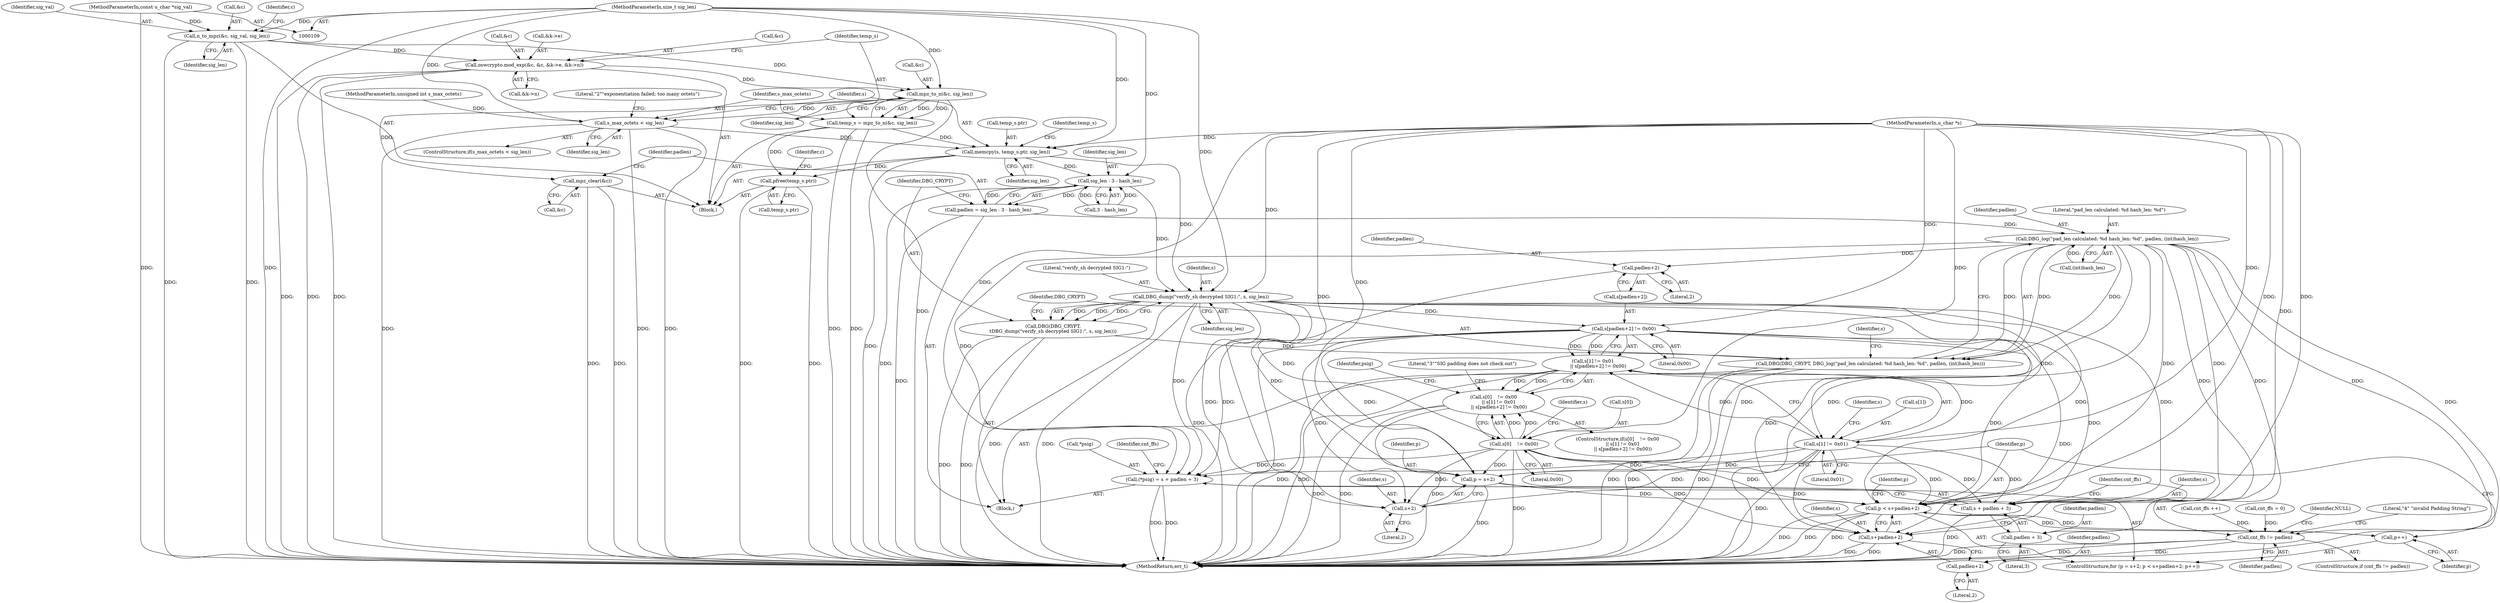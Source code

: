 digraph "0_Openswan_9eaa6c2a823c1d2b58913506a15f9474bf857a3d@API" {
"1000127" [label="(Call,oswcrypto.mod_exp(&c, &c, &k->e, &k->n))"];
"1000122" [label="(Call,n_to_mpz(&c, sig_val, sig_len))"];
"1000115" [label="(MethodParameterIn,const u_char *sig_val)"];
"1000116" [label="(MethodParameterIn,size_t sig_len)"];
"1000142" [label="(Call,mpz_to_n(&c, sig_len))"];
"1000140" [label="(Call,temp_s = mpz_to_n(&c, sig_len))"];
"1000153" [label="(Call,memcpy(s, temp_s.ptr, sig_len))"];
"1000159" [label="(Call,pfree(temp_s.ptr))"];
"1000168" [label="(Call,sig_len - 3 - hash_len)"];
"1000166" [label="(Call,padlen = sig_len - 3 - hash_len)"];
"1000181" [label="(Call,DBG_log(\"pad_len calculated: %d hash_len: %d\", padlen, (int)hash_len))"];
"1000179" [label="(Call,DBG(DBG_CRYPT, DBG_log(\"pad_len calculated: %d hash_len: %d\", padlen, (int)hash_len)))"];
"1000203" [label="(Call,padlen+2)"];
"1000210" [label="(Call,(*psig) = s + padlen + 3)"];
"1000213" [label="(Call,s + padlen + 3)"];
"1000215" [label="(Call,padlen + 3)"];
"1000230" [label="(Call,p < s+padlen+2)"];
"1000237" [label="(Call,p++)"];
"1000232" [label="(Call,s+padlen+2)"];
"1000234" [label="(Call,padlen+2)"];
"1000247" [label="(Call,cnt_ffs != padlen)"];
"1000175" [label="(Call,DBG_dump(\"verify_sh decrypted SIG1:\", s, sig_len))"];
"1000173" [label="(Call,DBG(DBG_CRYPT,\n\tDBG_dump(\"verify_sh decrypted SIG1:\", s, sig_len)))"];
"1000189" [label="(Call,s[0]    != 0x00)"];
"1000188" [label="(Call,s[0]    != 0x00\n       || s[1] != 0x01\n       || s[padlen+2] != 0x00)"];
"1000225" [label="(Call,p = s+2)"];
"1000227" [label="(Call,s+2)"];
"1000195" [label="(Call,s[1] != 0x01)"];
"1000194" [label="(Call,s[1] != 0x01\n       || s[padlen+2] != 0x00)"];
"1000200" [label="(Call,s[padlen+2] != 0x00)"];
"1000147" [label="(Call,s_max_octets < sig_len)"];
"1000163" [label="(Call,mpz_clear(&c))"];
"1000253" [label="(Identifier,NULL)"];
"1000129" [label="(Identifier,c)"];
"1000211" [label="(Call,*psig)"];
"1000246" [label="(ControlStructure,if (cnt_ffs != padlen))"];
"1000119" [label="(Block,)"];
"1000251" [label="(Literal,\"4\" \"invalid Padding String\")"];
"1000202" [label="(Identifier,s)"];
"1000216" [label="(Identifier,padlen)"];
"1000160" [label="(Call,temp_s.ptr)"];
"1000132" [label="(Call,&k->e)"];
"1000167" [label="(Identifier,padlen)"];
"1000201" [label="(Call,s[padlen+2])"];
"1000224" [label="(ControlStructure,for (p = s+2; p < s+padlen+2; p++))"];
"1000210" [label="(Call,(*psig) = s + padlen + 3)"];
"1000155" [label="(Call,temp_s.ptr)"];
"1000126" [label="(Identifier,sig_len)"];
"1000174" [label="(Identifier,DBG_CRYPT)"];
"1000128" [label="(Call,&c)"];
"1000209" [label="(Literal,\"3\"\"SIG padding does not check out\")"];
"1000177" [label="(Identifier,s)"];
"1000231" [label="(Identifier,p)"];
"1000225" [label="(Call,p = s+2)"];
"1000112" [label="(MethodParameterIn,unsigned int s_max_octets)"];
"1000179" [label="(Call,DBG(DBG_CRYPT, DBG_log(\"pad_len calculated: %d hash_len: %d\", padlen, (int)hash_len)))"];
"1000195" [label="(Call,s[1] != 0x01)"];
"1000148" [label="(Identifier,s_max_octets)"];
"1000154" [label="(Identifier,s)"];
"1000193" [label="(Literal,0x00)"];
"1000142" [label="(Call,mpz_to_n(&c, sig_len))"];
"1000149" [label="(Identifier,sig_len)"];
"1000169" [label="(Identifier,sig_len)"];
"1000235" [label="(Identifier,padlen)"];
"1000212" [label="(Identifier,psig)"];
"1000125" [label="(Identifier,sig_val)"];
"1000115" [label="(MethodParameterIn,const u_char *sig_val)"];
"1000173" [label="(Call,DBG(DBG_CRYPT,\n\tDBG_dump(\"verify_sh decrypted SIG1:\", s, sig_len)))"];
"1000206" [label="(Literal,0x00)"];
"1000226" [label="(Identifier,p)"];
"1000176" [label="(Literal,\"verify_sh decrypted SIG1:\")"];
"1000166" [label="(Call,padlen = sig_len - 3 - hash_len)"];
"1000123" [label="(Call,&c)"];
"1000248" [label="(Identifier,cnt_ffs)"];
"1000136" [label="(Call,&k->n)"];
"1000116" [label="(MethodParameterIn,size_t sig_len)"];
"1000184" [label="(Call,(int)hash_len)"];
"1000205" [label="(Literal,2)"];
"1000197" [label="(Identifier,s)"];
"1000194" [label="(Call,s[1] != 0x01\n       || s[padlen+2] != 0x00)"];
"1000214" [label="(Identifier,s)"];
"1000217" [label="(Literal,3)"];
"1000183" [label="(Identifier,padlen)"];
"1000130" [label="(Call,&c)"];
"1000232" [label="(Call,s+padlen+2)"];
"1000111" [label="(MethodParameterIn,u_char *s)"];
"1000158" [label="(Identifier,sig_len)"];
"1000254" [label="(MethodReturn,err_t)"];
"1000165" [label="(Identifier,c)"];
"1000244" [label="(Call,cnt_ffs ++)"];
"1000159" [label="(Call,pfree(temp_s.ptr))"];
"1000122" [label="(Call,n_to_mpz(&c, sig_val, sig_len))"];
"1000247" [label="(Call,cnt_ffs != padlen)"];
"1000189" [label="(Call,s[0]    != 0x00)"];
"1000237" [label="(Call,p++)"];
"1000147" [label="(Call,s_max_octets < sig_len)"];
"1000117" [label="(Block,)"];
"1000141" [label="(Identifier,temp_s)"];
"1000215" [label="(Call,padlen + 3)"];
"1000242" [label="(Identifier,p)"];
"1000168" [label="(Call,sig_len - 3 - hash_len)"];
"1000222" [label="(Identifier,cnt_ffs)"];
"1000187" [label="(ControlStructure,if(s[0]    != 0x00\n       || s[1] != 0x01\n       || s[padlen+2] != 0x00))"];
"1000191" [label="(Identifier,s)"];
"1000227" [label="(Call,s+2)"];
"1000190" [label="(Call,s[0])"];
"1000152" [label="(Literal,\"2\"\"exponentiation failed; too many octets\")"];
"1000127" [label="(Call,oswcrypto.mod_exp(&c, &c, &k->e, &k->n))"];
"1000204" [label="(Identifier,padlen)"];
"1000164" [label="(Call,&c)"];
"1000140" [label="(Call,temp_s = mpz_to_n(&c, sig_len))"];
"1000153" [label="(Call,memcpy(s, temp_s.ptr, sig_len))"];
"1000221" [label="(Call,cnt_ffs = 0)"];
"1000145" [label="(Identifier,sig_len)"];
"1000199" [label="(Literal,0x01)"];
"1000213" [label="(Call,s + padlen + 3)"];
"1000175" [label="(Call,DBG_dump(\"verify_sh decrypted SIG1:\", s, sig_len))"];
"1000170" [label="(Call,3 - hash_len)"];
"1000161" [label="(Identifier,temp_s)"];
"1000200" [label="(Call,s[padlen+2] != 0x00)"];
"1000163" [label="(Call,mpz_clear(&c))"];
"1000203" [label="(Call,padlen+2)"];
"1000230" [label="(Call,p < s+padlen+2)"];
"1000143" [label="(Call,&c)"];
"1000180" [label="(Identifier,DBG_CRYPT)"];
"1000236" [label="(Literal,2)"];
"1000181" [label="(Call,DBG_log(\"pad_len calculated: %d hash_len: %d\", padlen, (int)hash_len))"];
"1000233" [label="(Identifier,s)"];
"1000228" [label="(Identifier,s)"];
"1000188" [label="(Call,s[0]    != 0x00\n       || s[1] != 0x01\n       || s[padlen+2] != 0x00)"];
"1000196" [label="(Call,s[1])"];
"1000178" [label="(Identifier,sig_len)"];
"1000238" [label="(Identifier,p)"];
"1000182" [label="(Literal,\"pad_len calculated: %d hash_len: %d\")"];
"1000234" [label="(Call,padlen+2)"];
"1000146" [label="(ControlStructure,if(s_max_octets < sig_len))"];
"1000249" [label="(Identifier,padlen)"];
"1000229" [label="(Literal,2)"];
"1000127" -> "1000119"  [label="AST: "];
"1000127" -> "1000136"  [label="CFG: "];
"1000128" -> "1000127"  [label="AST: "];
"1000130" -> "1000127"  [label="AST: "];
"1000132" -> "1000127"  [label="AST: "];
"1000136" -> "1000127"  [label="AST: "];
"1000141" -> "1000127"  [label="CFG: "];
"1000127" -> "1000254"  [label="DDG: "];
"1000127" -> "1000254"  [label="DDG: "];
"1000127" -> "1000254"  [label="DDG: "];
"1000122" -> "1000127"  [label="DDG: "];
"1000127" -> "1000142"  [label="DDG: "];
"1000122" -> "1000119"  [label="AST: "];
"1000122" -> "1000126"  [label="CFG: "];
"1000123" -> "1000122"  [label="AST: "];
"1000125" -> "1000122"  [label="AST: "];
"1000126" -> "1000122"  [label="AST: "];
"1000129" -> "1000122"  [label="CFG: "];
"1000122" -> "1000254"  [label="DDG: "];
"1000122" -> "1000254"  [label="DDG: "];
"1000115" -> "1000122"  [label="DDG: "];
"1000116" -> "1000122"  [label="DDG: "];
"1000122" -> "1000142"  [label="DDG: "];
"1000115" -> "1000109"  [label="AST: "];
"1000115" -> "1000254"  [label="DDG: "];
"1000116" -> "1000109"  [label="AST: "];
"1000116" -> "1000254"  [label="DDG: "];
"1000116" -> "1000142"  [label="DDG: "];
"1000116" -> "1000147"  [label="DDG: "];
"1000116" -> "1000153"  [label="DDG: "];
"1000116" -> "1000168"  [label="DDG: "];
"1000116" -> "1000175"  [label="DDG: "];
"1000142" -> "1000140"  [label="AST: "];
"1000142" -> "1000145"  [label="CFG: "];
"1000143" -> "1000142"  [label="AST: "];
"1000145" -> "1000142"  [label="AST: "];
"1000140" -> "1000142"  [label="CFG: "];
"1000142" -> "1000254"  [label="DDG: "];
"1000142" -> "1000140"  [label="DDG: "];
"1000142" -> "1000140"  [label="DDG: "];
"1000142" -> "1000147"  [label="DDG: "];
"1000142" -> "1000163"  [label="DDG: "];
"1000140" -> "1000119"  [label="AST: "];
"1000141" -> "1000140"  [label="AST: "];
"1000148" -> "1000140"  [label="CFG: "];
"1000140" -> "1000254"  [label="DDG: "];
"1000140" -> "1000254"  [label="DDG: "];
"1000140" -> "1000153"  [label="DDG: "];
"1000140" -> "1000159"  [label="DDG: "];
"1000153" -> "1000119"  [label="AST: "];
"1000153" -> "1000158"  [label="CFG: "];
"1000154" -> "1000153"  [label="AST: "];
"1000155" -> "1000153"  [label="AST: "];
"1000158" -> "1000153"  [label="AST: "];
"1000161" -> "1000153"  [label="CFG: "];
"1000153" -> "1000254"  [label="DDG: "];
"1000111" -> "1000153"  [label="DDG: "];
"1000147" -> "1000153"  [label="DDG: "];
"1000153" -> "1000159"  [label="DDG: "];
"1000153" -> "1000168"  [label="DDG: "];
"1000153" -> "1000175"  [label="DDG: "];
"1000159" -> "1000119"  [label="AST: "];
"1000159" -> "1000160"  [label="CFG: "];
"1000160" -> "1000159"  [label="AST: "];
"1000165" -> "1000159"  [label="CFG: "];
"1000159" -> "1000254"  [label="DDG: "];
"1000159" -> "1000254"  [label="DDG: "];
"1000168" -> "1000166"  [label="AST: "];
"1000168" -> "1000170"  [label="CFG: "];
"1000169" -> "1000168"  [label="AST: "];
"1000170" -> "1000168"  [label="AST: "];
"1000166" -> "1000168"  [label="CFG: "];
"1000168" -> "1000254"  [label="DDG: "];
"1000168" -> "1000166"  [label="DDG: "];
"1000168" -> "1000166"  [label="DDG: "];
"1000170" -> "1000168"  [label="DDG: "];
"1000170" -> "1000168"  [label="DDG: "];
"1000168" -> "1000175"  [label="DDG: "];
"1000166" -> "1000117"  [label="AST: "];
"1000167" -> "1000166"  [label="AST: "];
"1000174" -> "1000166"  [label="CFG: "];
"1000166" -> "1000254"  [label="DDG: "];
"1000166" -> "1000181"  [label="DDG: "];
"1000181" -> "1000179"  [label="AST: "];
"1000181" -> "1000184"  [label="CFG: "];
"1000182" -> "1000181"  [label="AST: "];
"1000183" -> "1000181"  [label="AST: "];
"1000184" -> "1000181"  [label="AST: "];
"1000179" -> "1000181"  [label="CFG: "];
"1000181" -> "1000254"  [label="DDG: "];
"1000181" -> "1000254"  [label="DDG: "];
"1000181" -> "1000179"  [label="DDG: "];
"1000181" -> "1000179"  [label="DDG: "];
"1000181" -> "1000179"  [label="DDG: "];
"1000184" -> "1000181"  [label="DDG: "];
"1000181" -> "1000203"  [label="DDG: "];
"1000181" -> "1000210"  [label="DDG: "];
"1000181" -> "1000213"  [label="DDG: "];
"1000181" -> "1000215"  [label="DDG: "];
"1000181" -> "1000230"  [label="DDG: "];
"1000181" -> "1000232"  [label="DDG: "];
"1000181" -> "1000234"  [label="DDG: "];
"1000181" -> "1000247"  [label="DDG: "];
"1000179" -> "1000117"  [label="AST: "];
"1000180" -> "1000179"  [label="AST: "];
"1000191" -> "1000179"  [label="CFG: "];
"1000179" -> "1000254"  [label="DDG: "];
"1000179" -> "1000254"  [label="DDG: "];
"1000179" -> "1000254"  [label="DDG: "];
"1000173" -> "1000179"  [label="DDG: "];
"1000203" -> "1000201"  [label="AST: "];
"1000203" -> "1000205"  [label="CFG: "];
"1000204" -> "1000203"  [label="AST: "];
"1000205" -> "1000203"  [label="AST: "];
"1000201" -> "1000203"  [label="CFG: "];
"1000203" -> "1000254"  [label="DDG: "];
"1000210" -> "1000117"  [label="AST: "];
"1000210" -> "1000213"  [label="CFG: "];
"1000211" -> "1000210"  [label="AST: "];
"1000213" -> "1000210"  [label="AST: "];
"1000222" -> "1000210"  [label="CFG: "];
"1000210" -> "1000254"  [label="DDG: "];
"1000210" -> "1000254"  [label="DDG: "];
"1000200" -> "1000210"  [label="DDG: "];
"1000189" -> "1000210"  [label="DDG: "];
"1000175" -> "1000210"  [label="DDG: "];
"1000195" -> "1000210"  [label="DDG: "];
"1000111" -> "1000210"  [label="DDG: "];
"1000213" -> "1000215"  [label="CFG: "];
"1000214" -> "1000213"  [label="AST: "];
"1000215" -> "1000213"  [label="AST: "];
"1000213" -> "1000254"  [label="DDG: "];
"1000200" -> "1000213"  [label="DDG: "];
"1000189" -> "1000213"  [label="DDG: "];
"1000175" -> "1000213"  [label="DDG: "];
"1000195" -> "1000213"  [label="DDG: "];
"1000111" -> "1000213"  [label="DDG: "];
"1000215" -> "1000217"  [label="CFG: "];
"1000216" -> "1000215"  [label="AST: "];
"1000217" -> "1000215"  [label="AST: "];
"1000230" -> "1000224"  [label="AST: "];
"1000230" -> "1000232"  [label="CFG: "];
"1000231" -> "1000230"  [label="AST: "];
"1000232" -> "1000230"  [label="AST: "];
"1000242" -> "1000230"  [label="CFG: "];
"1000248" -> "1000230"  [label="CFG: "];
"1000230" -> "1000254"  [label="DDG: "];
"1000230" -> "1000254"  [label="DDG: "];
"1000230" -> "1000254"  [label="DDG: "];
"1000225" -> "1000230"  [label="DDG: "];
"1000237" -> "1000230"  [label="DDG: "];
"1000200" -> "1000230"  [label="DDG: "];
"1000189" -> "1000230"  [label="DDG: "];
"1000195" -> "1000230"  [label="DDG: "];
"1000111" -> "1000230"  [label="DDG: "];
"1000175" -> "1000230"  [label="DDG: "];
"1000230" -> "1000237"  [label="DDG: "];
"1000237" -> "1000224"  [label="AST: "];
"1000237" -> "1000238"  [label="CFG: "];
"1000238" -> "1000237"  [label="AST: "];
"1000231" -> "1000237"  [label="CFG: "];
"1000232" -> "1000234"  [label="CFG: "];
"1000233" -> "1000232"  [label="AST: "];
"1000234" -> "1000232"  [label="AST: "];
"1000232" -> "1000254"  [label="DDG: "];
"1000232" -> "1000254"  [label="DDG: "];
"1000200" -> "1000232"  [label="DDG: "];
"1000189" -> "1000232"  [label="DDG: "];
"1000195" -> "1000232"  [label="DDG: "];
"1000111" -> "1000232"  [label="DDG: "];
"1000175" -> "1000232"  [label="DDG: "];
"1000234" -> "1000236"  [label="CFG: "];
"1000235" -> "1000234"  [label="AST: "];
"1000236" -> "1000234"  [label="AST: "];
"1000247" -> "1000246"  [label="AST: "];
"1000247" -> "1000249"  [label="CFG: "];
"1000248" -> "1000247"  [label="AST: "];
"1000249" -> "1000247"  [label="AST: "];
"1000251" -> "1000247"  [label="CFG: "];
"1000253" -> "1000247"  [label="CFG: "];
"1000247" -> "1000254"  [label="DDG: "];
"1000247" -> "1000254"  [label="DDG: "];
"1000247" -> "1000254"  [label="DDG: "];
"1000221" -> "1000247"  [label="DDG: "];
"1000244" -> "1000247"  [label="DDG: "];
"1000175" -> "1000173"  [label="AST: "];
"1000175" -> "1000178"  [label="CFG: "];
"1000176" -> "1000175"  [label="AST: "];
"1000177" -> "1000175"  [label="AST: "];
"1000178" -> "1000175"  [label="AST: "];
"1000173" -> "1000175"  [label="CFG: "];
"1000175" -> "1000254"  [label="DDG: "];
"1000175" -> "1000254"  [label="DDG: "];
"1000175" -> "1000173"  [label="DDG: "];
"1000175" -> "1000173"  [label="DDG: "];
"1000175" -> "1000173"  [label="DDG: "];
"1000111" -> "1000175"  [label="DDG: "];
"1000175" -> "1000189"  [label="DDG: "];
"1000175" -> "1000195"  [label="DDG: "];
"1000175" -> "1000200"  [label="DDG: "];
"1000175" -> "1000225"  [label="DDG: "];
"1000175" -> "1000227"  [label="DDG: "];
"1000173" -> "1000117"  [label="AST: "];
"1000174" -> "1000173"  [label="AST: "];
"1000180" -> "1000173"  [label="CFG: "];
"1000173" -> "1000254"  [label="DDG: "];
"1000173" -> "1000254"  [label="DDG: "];
"1000189" -> "1000188"  [label="AST: "];
"1000189" -> "1000193"  [label="CFG: "];
"1000190" -> "1000189"  [label="AST: "];
"1000193" -> "1000189"  [label="AST: "];
"1000197" -> "1000189"  [label="CFG: "];
"1000188" -> "1000189"  [label="CFG: "];
"1000189" -> "1000254"  [label="DDG: "];
"1000189" -> "1000188"  [label="DDG: "];
"1000189" -> "1000188"  [label="DDG: "];
"1000111" -> "1000189"  [label="DDG: "];
"1000189" -> "1000225"  [label="DDG: "];
"1000189" -> "1000227"  [label="DDG: "];
"1000188" -> "1000187"  [label="AST: "];
"1000188" -> "1000194"  [label="CFG: "];
"1000194" -> "1000188"  [label="AST: "];
"1000209" -> "1000188"  [label="CFG: "];
"1000212" -> "1000188"  [label="CFG: "];
"1000188" -> "1000254"  [label="DDG: "];
"1000188" -> "1000254"  [label="DDG: "];
"1000188" -> "1000254"  [label="DDG: "];
"1000194" -> "1000188"  [label="DDG: "];
"1000194" -> "1000188"  [label="DDG: "];
"1000225" -> "1000224"  [label="AST: "];
"1000225" -> "1000227"  [label="CFG: "];
"1000226" -> "1000225"  [label="AST: "];
"1000227" -> "1000225"  [label="AST: "];
"1000231" -> "1000225"  [label="CFG: "];
"1000225" -> "1000254"  [label="DDG: "];
"1000200" -> "1000225"  [label="DDG: "];
"1000195" -> "1000225"  [label="DDG: "];
"1000111" -> "1000225"  [label="DDG: "];
"1000227" -> "1000229"  [label="CFG: "];
"1000228" -> "1000227"  [label="AST: "];
"1000229" -> "1000227"  [label="AST: "];
"1000200" -> "1000227"  [label="DDG: "];
"1000195" -> "1000227"  [label="DDG: "];
"1000111" -> "1000227"  [label="DDG: "];
"1000195" -> "1000194"  [label="AST: "];
"1000195" -> "1000199"  [label="CFG: "];
"1000196" -> "1000195"  [label="AST: "];
"1000199" -> "1000195"  [label="AST: "];
"1000202" -> "1000195"  [label="CFG: "];
"1000194" -> "1000195"  [label="CFG: "];
"1000195" -> "1000254"  [label="DDG: "];
"1000195" -> "1000194"  [label="DDG: "];
"1000195" -> "1000194"  [label="DDG: "];
"1000111" -> "1000195"  [label="DDG: "];
"1000194" -> "1000200"  [label="CFG: "];
"1000200" -> "1000194"  [label="AST: "];
"1000194" -> "1000254"  [label="DDG: "];
"1000194" -> "1000254"  [label="DDG: "];
"1000200" -> "1000194"  [label="DDG: "];
"1000200" -> "1000194"  [label="DDG: "];
"1000200" -> "1000206"  [label="CFG: "];
"1000201" -> "1000200"  [label="AST: "];
"1000206" -> "1000200"  [label="AST: "];
"1000200" -> "1000254"  [label="DDG: "];
"1000111" -> "1000200"  [label="DDG: "];
"1000147" -> "1000146"  [label="AST: "];
"1000147" -> "1000149"  [label="CFG: "];
"1000148" -> "1000147"  [label="AST: "];
"1000149" -> "1000147"  [label="AST: "];
"1000152" -> "1000147"  [label="CFG: "];
"1000154" -> "1000147"  [label="CFG: "];
"1000147" -> "1000254"  [label="DDG: "];
"1000147" -> "1000254"  [label="DDG: "];
"1000147" -> "1000254"  [label="DDG: "];
"1000112" -> "1000147"  [label="DDG: "];
"1000163" -> "1000119"  [label="AST: "];
"1000163" -> "1000164"  [label="CFG: "];
"1000164" -> "1000163"  [label="AST: "];
"1000167" -> "1000163"  [label="CFG: "];
"1000163" -> "1000254"  [label="DDG: "];
"1000163" -> "1000254"  [label="DDG: "];
}
